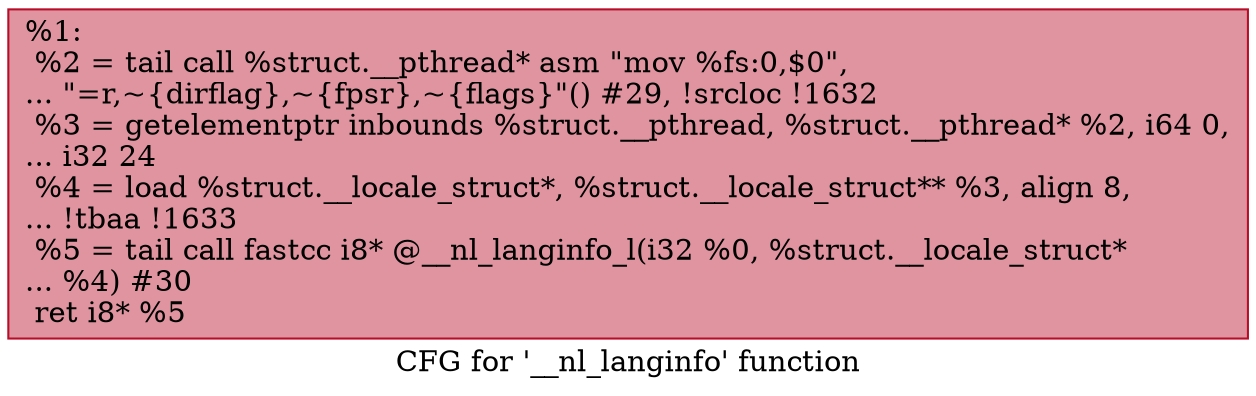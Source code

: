 digraph "CFG for '__nl_langinfo' function" {
	label="CFG for '__nl_langinfo' function";

	Node0x1863bc0 [shape=record,color="#b70d28ff", style=filled, fillcolor="#b70d2870",label="{%1:\l  %2 = tail call %struct.__pthread* asm \"mov %fs:0,$0\",\l... \"=r,~\{dirflag\},~\{fpsr\},~\{flags\}\"() #29, !srcloc !1632\l  %3 = getelementptr inbounds %struct.__pthread, %struct.__pthread* %2, i64 0,\l... i32 24\l  %4 = load %struct.__locale_struct*, %struct.__locale_struct** %3, align 8,\l... !tbaa !1633\l  %5 = tail call fastcc i8* @__nl_langinfo_l(i32 %0, %struct.__locale_struct*\l... %4) #30\l  ret i8* %5\l}"];
}
